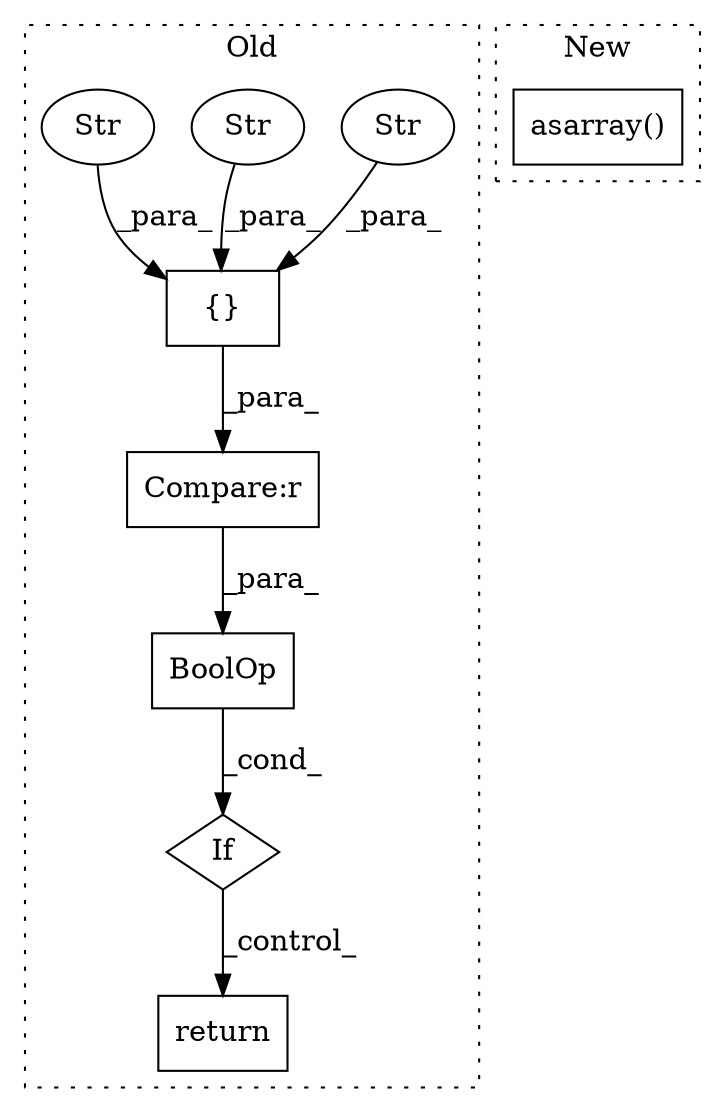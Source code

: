 digraph G {
subgraph cluster0 {
1 [label="BoolOp" a="72" s="17971" l="137" shape="box"];
3 [label="If" a="96" s="17950" l="3" shape="diamond"];
4 [label="Compare:r" a="40" s="17985" l="46" shape="box"];
5 [label="return" a="93" s="18118" l="6" shape="box"];
6 [label="{}" a="59" s="17990,18030" l="1,0" shape="box"];
7 [label="Str" a="66" s="18001" l="8" shape="ellipse"];
8 [label="Str" a="66" s="18021" l="9" shape="ellipse"];
9 [label="Str" a="66" s="18011" l="8" shape="ellipse"];
label = "Old";
style="dotted";
}
subgraph cluster1 {
2 [label="asarray()" a="75" s="17552,17599" l="11,1" shape="box"];
label = "New";
style="dotted";
}
1 -> 3 [label="_cond_"];
3 -> 5 [label="_control_"];
4 -> 1 [label="_para_"];
6 -> 4 [label="_para_"];
7 -> 6 [label="_para_"];
8 -> 6 [label="_para_"];
9 -> 6 [label="_para_"];
}